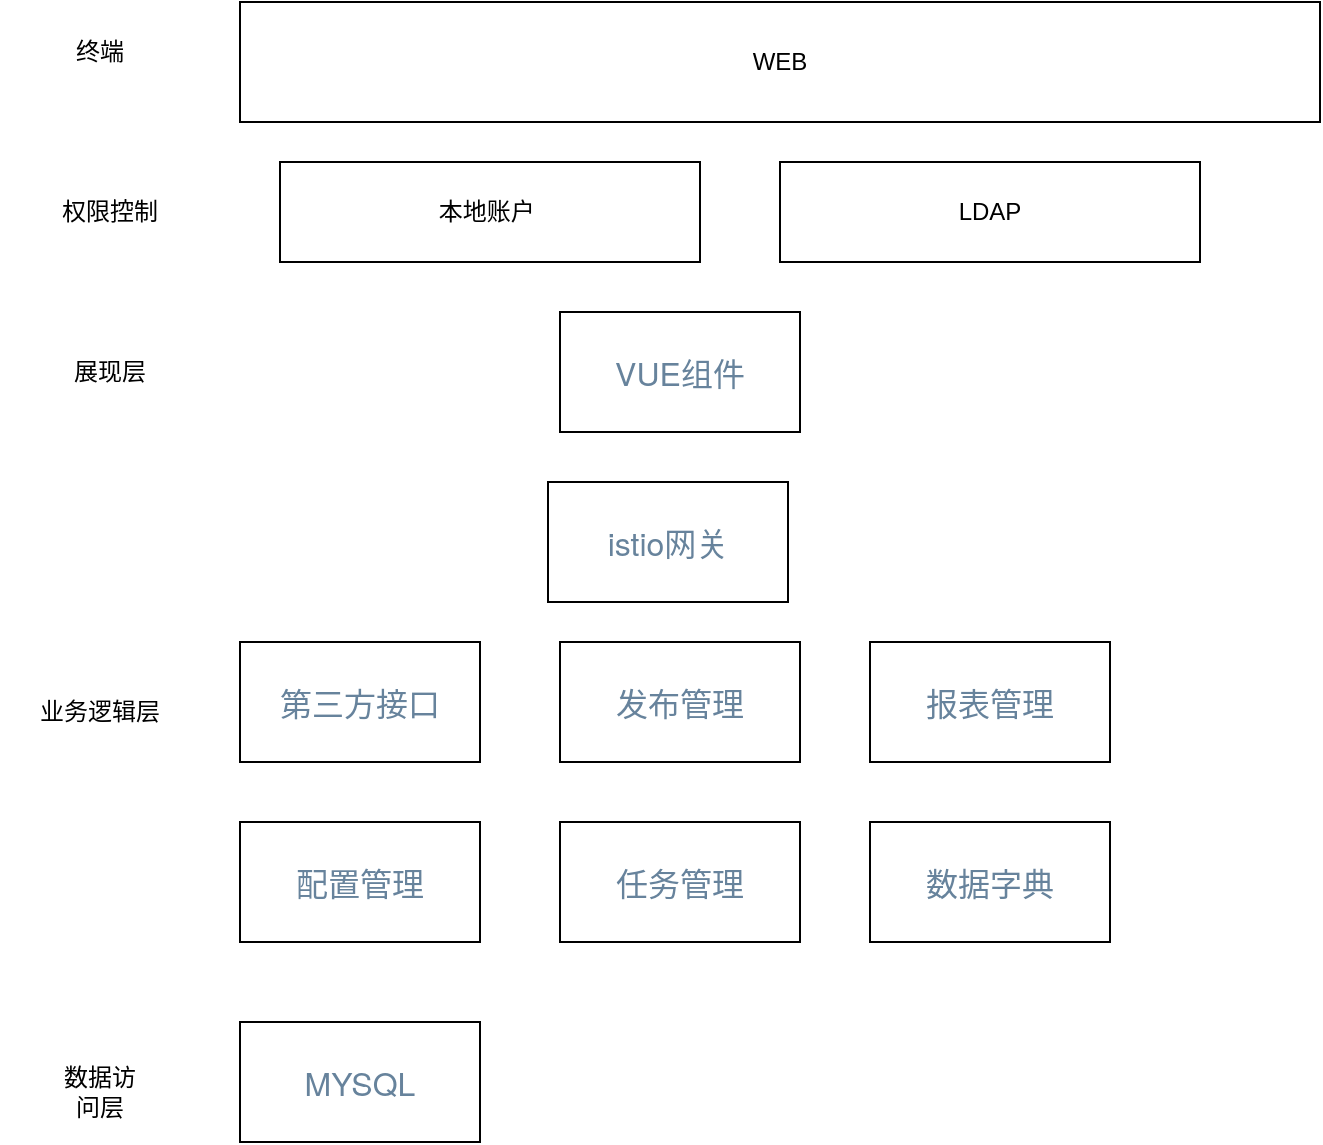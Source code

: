 <mxfile version="15.1.2" type="github">
  <diagram id="MJTLnDPR2LjONPN79THH" name="第 1 页">
    <mxGraphModel dx="1662" dy="762" grid="1" gridSize="10" guides="1" tooltips="1" connect="1" arrows="1" fold="1" page="1" pageScale="1" pageWidth="827" pageHeight="1169" math="0" shadow="0">
      <root>
        <mxCell id="0" />
        <mxCell id="1" parent="0" />
        <mxCell id="9inPYozG2aU252dZhFJ_-1" value="WEB" style="rounded=0;whiteSpace=wrap;html=1;" parent="1" vertex="1">
          <mxGeometry x="200" y="90" width="540" height="60" as="geometry" />
        </mxCell>
        <mxCell id="9inPYozG2aU252dZhFJ_-2" value="&lt;span style=&quot;color: rgb(103 , 131 , 156) ; font-family: &amp;#34;helvetica neue&amp;#34; , &amp;#34;helvetica&amp;#34; , &amp;#34;arial&amp;#34; , sans-serif ; font-size: 16px ; background-color: rgb(255 , 255 , 255)&quot;&gt;VUE组件&lt;/span&gt;" style="rounded=0;whiteSpace=wrap;html=1;" parent="1" vertex="1">
          <mxGeometry x="360" y="245" width="120" height="60" as="geometry" />
        </mxCell>
        <mxCell id="9inPYozG2aU252dZhFJ_-6" value="终端" style="text;html=1;strokeColor=none;fillColor=none;align=center;verticalAlign=middle;whiteSpace=wrap;rounded=0;" parent="1" vertex="1">
          <mxGeometry x="110" y="90" width="40" height="50" as="geometry" />
        </mxCell>
        <mxCell id="9inPYozG2aU252dZhFJ_-8" value="展现层" style="text;html=1;strokeColor=none;fillColor=none;align=center;verticalAlign=middle;whiteSpace=wrap;rounded=0;" parent="1" vertex="1">
          <mxGeometry x="115" y="250" width="40" height="50" as="geometry" />
        </mxCell>
        <mxCell id="9inPYozG2aU252dZhFJ_-10" value="本地账户&lt;span style=&quot;white-space: pre&quot;&gt; &lt;/span&gt;" style="rounded=0;whiteSpace=wrap;html=1;" parent="1" vertex="1">
          <mxGeometry x="220" y="170" width="210" height="50" as="geometry" />
        </mxCell>
        <mxCell id="9inPYozG2aU252dZhFJ_-11" value="LDAP" style="rounded=0;whiteSpace=wrap;html=1;" parent="1" vertex="1">
          <mxGeometry x="470" y="170" width="210" height="50" as="geometry" />
        </mxCell>
        <mxCell id="9inPYozG2aU252dZhFJ_-13" value="权限控制" style="text;html=1;strokeColor=none;fillColor=none;align=center;verticalAlign=middle;whiteSpace=wrap;rounded=0;" parent="1" vertex="1">
          <mxGeometry x="100" y="185" width="70" height="20" as="geometry" />
        </mxCell>
        <mxCell id="9inPYozG2aU252dZhFJ_-15" value="业务逻辑层" style="text;html=1;strokeColor=none;fillColor=none;align=center;verticalAlign=middle;whiteSpace=wrap;rounded=0;" parent="1" vertex="1">
          <mxGeometry x="80" y="420" width="100" height="50" as="geometry" />
        </mxCell>
        <mxCell id="9inPYozG2aU252dZhFJ_-16" value="&lt;span style=&quot;color: rgb(103 , 131 , 156) ; font-family: &amp;#34;helvetica neue&amp;#34; , &amp;#34;helvetica&amp;#34; , &amp;#34;arial&amp;#34; , sans-serif ; font-size: 16px ; background-color: rgb(255 , 255 , 255)&quot;&gt;第三方接口&lt;/span&gt;" style="rounded=0;whiteSpace=wrap;html=1;" parent="1" vertex="1">
          <mxGeometry x="200" y="410" width="120" height="60" as="geometry" />
        </mxCell>
        <mxCell id="9inPYozG2aU252dZhFJ_-17" value="&lt;font color=&quot;#67839c&quot; face=&quot;helvetica neue, helvetica, arial, sans-serif&quot;&gt;&lt;span style=&quot;font-size: 16px ; background-color: rgb(255 , 255 , 255)&quot;&gt;istio网关&lt;/span&gt;&lt;/font&gt;" style="rounded=0;whiteSpace=wrap;html=1;" parent="1" vertex="1">
          <mxGeometry x="354" y="330" width="120" height="60" as="geometry" />
        </mxCell>
        <mxCell id="9inPYozG2aU252dZhFJ_-18" value="&lt;span style=&quot;color: rgb(103 , 131 , 156) ; font-family: &amp;#34;helvetica neue&amp;#34; , &amp;#34;helvetica&amp;#34; , &amp;#34;arial&amp;#34; , sans-serif ; font-size: 16px ; background-color: rgb(255 , 255 , 255)&quot;&gt;发布管理&lt;/span&gt;" style="rounded=0;whiteSpace=wrap;html=1;" parent="1" vertex="1">
          <mxGeometry x="360" y="410" width="120" height="60" as="geometry" />
        </mxCell>
        <mxCell id="9inPYozG2aU252dZhFJ_-19" value="&lt;span style=&quot;color: rgb(103 , 131 , 156) ; font-family: &amp;#34;helvetica neue&amp;#34; , &amp;#34;helvetica&amp;#34; , &amp;#34;arial&amp;#34; , sans-serif ; font-size: 16px ; background-color: rgb(255 , 255 , 255)&quot;&gt;报表管理&lt;/span&gt;" style="rounded=0;whiteSpace=wrap;html=1;" parent="1" vertex="1">
          <mxGeometry x="515" y="410" width="120" height="60" as="geometry" />
        </mxCell>
        <mxCell id="9inPYozG2aU252dZhFJ_-20" value="&lt;font color=&quot;#67839c&quot; face=&quot;helvetica neue, helvetica, arial, sans-serif&quot;&gt;&lt;span style=&quot;font-size: 16px ; background-color: rgb(255 , 255 , 255)&quot;&gt;任务管理&lt;/span&gt;&lt;/font&gt;" style="rounded=0;whiteSpace=wrap;html=1;" parent="1" vertex="1">
          <mxGeometry x="360" y="500" width="120" height="60" as="geometry" />
        </mxCell>
        <mxCell id="9inPYozG2aU252dZhFJ_-21" value="&lt;font color=&quot;#67839c&quot; face=&quot;helvetica neue, helvetica, arial, sans-serif&quot;&gt;&lt;span style=&quot;font-size: 16px ; background-color: rgb(255 , 255 , 255)&quot;&gt;配置管理&lt;/span&gt;&lt;/font&gt;" style="rounded=0;whiteSpace=wrap;html=1;" parent="1" vertex="1">
          <mxGeometry x="200" y="500" width="120" height="60" as="geometry" />
        </mxCell>
        <mxCell id="9inPYozG2aU252dZhFJ_-22" value="数据访问层" style="text;html=1;strokeColor=none;fillColor=none;align=center;verticalAlign=middle;whiteSpace=wrap;rounded=0;" parent="1" vertex="1">
          <mxGeometry x="110" y="610" width="40" height="50" as="geometry" />
        </mxCell>
        <mxCell id="9inPYozG2aU252dZhFJ_-23" value="&lt;font color=&quot;#67839c&quot; face=&quot;helvetica neue, helvetica, arial, sans-serif&quot;&gt;&lt;span style=&quot;font-size: 16px ; background-color: rgb(255 , 255 , 255)&quot;&gt;MYSQL&lt;/span&gt;&lt;/font&gt;" style="rounded=0;whiteSpace=wrap;html=1;" parent="1" vertex="1">
          <mxGeometry x="200" y="600" width="120" height="60" as="geometry" />
        </mxCell>
        <mxCell id="9inPYozG2aU252dZhFJ_-24" value="&lt;font color=&quot;#67839c&quot; face=&quot;helvetica neue, helvetica, arial, sans-serif&quot;&gt;&lt;span style=&quot;font-size: 16px ; background-color: rgb(255 , 255 , 255)&quot;&gt;数据字典&lt;br&gt;&lt;/span&gt;&lt;/font&gt;" style="rounded=0;whiteSpace=wrap;html=1;" parent="1" vertex="1">
          <mxGeometry x="515" y="500" width="120" height="60" as="geometry" />
        </mxCell>
      </root>
    </mxGraphModel>
  </diagram>
</mxfile>

